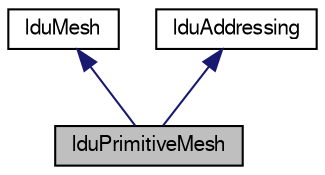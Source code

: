 digraph "lduPrimitiveMesh"
{
  bgcolor="transparent";
  edge [fontname="FreeSans",fontsize="10",labelfontname="FreeSans",labelfontsize="10"];
  node [fontname="FreeSans",fontsize="10",shape=record];
  Node3 [label="lduPrimitiveMesh",height=0.2,width=0.4,color="black", fillcolor="grey75", style="filled", fontcolor="black"];
  Node4 -> Node3 [dir="back",color="midnightblue",fontsize="10",style="solid",fontname="FreeSans"];
  Node4 [label="lduMesh",height=0.2,width=0.4,color="black",URL="$a27126.html",tooltip="Abstract base class for meshes which provide LDU addressing for the construction of lduMatrix and LDU..."];
  Node5 -> Node3 [dir="back",color="midnightblue",fontsize="10",style="solid",fontname="FreeSans"];
  Node5 [label="lduAddressing",height=0.2,width=0.4,color="black",URL="$a26850.html",tooltip="The class contains the addressing required by the lduMatrix: upper, lower and losort. "];
}
